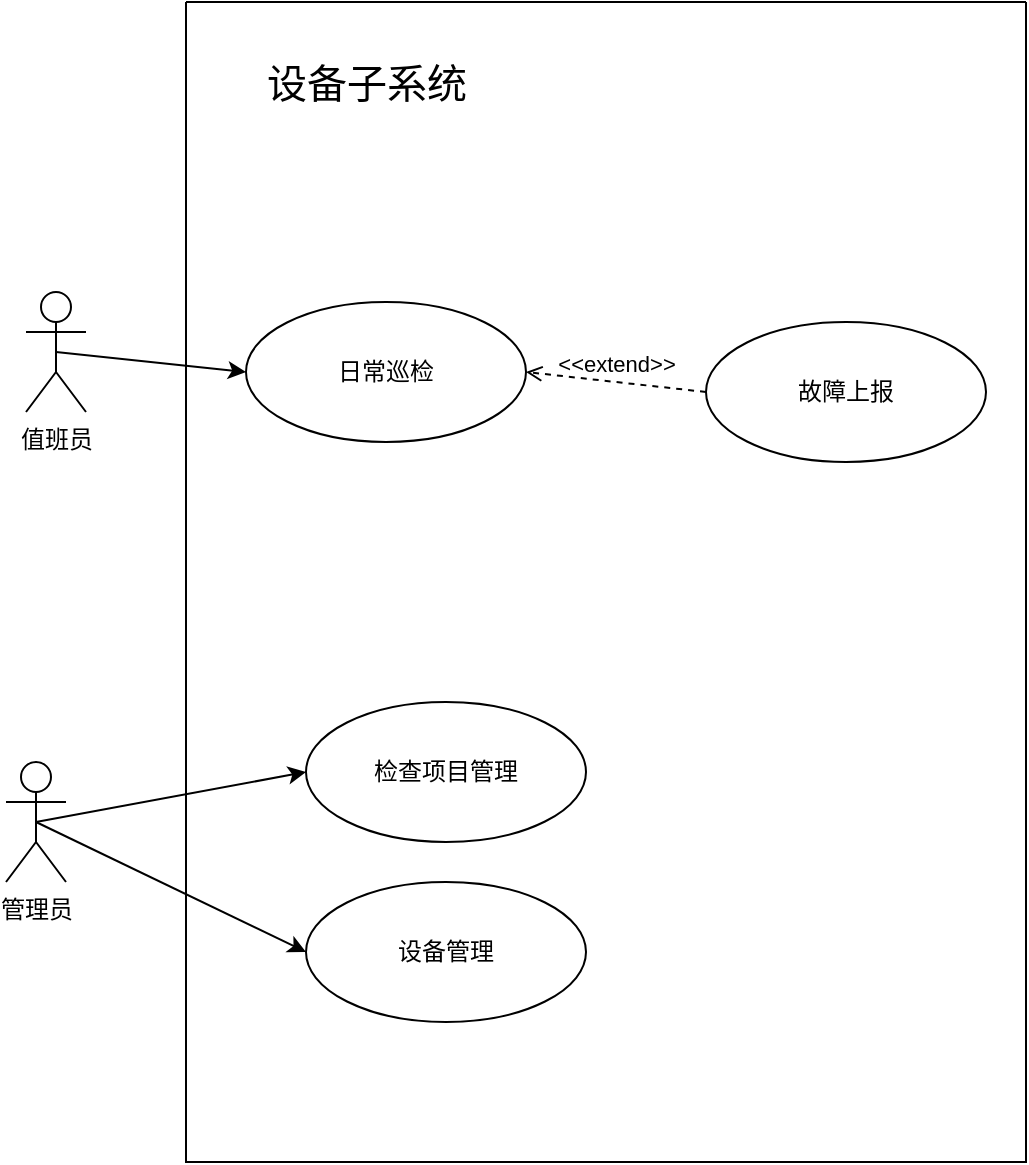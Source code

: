 <mxfile version="26.2.15">
  <diagram name="第 1 页" id="OOpOjsbNx9Gc5aGdLFaI">
    <mxGraphModel dx="1213" dy="828" grid="1" gridSize="10" guides="1" tooltips="1" connect="1" arrows="1" fold="1" page="1" pageScale="1" pageWidth="827" pageHeight="1169" math="0" shadow="0">
      <root>
        <mxCell id="0" />
        <mxCell id="1" parent="0" />
        <mxCell id="cYBwvqrcOCJXcjdk8pMy-1" value="" style="swimlane;startSize=0;" vertex="1" parent="1">
          <mxGeometry x="240" y="440" width="420" height="580" as="geometry" />
        </mxCell>
        <mxCell id="cYBwvqrcOCJXcjdk8pMy-2" value="&lt;font style=&quot;font-size: 20px;&quot;&gt;设备子系统&lt;/font&gt;" style="text;html=1;align=center;verticalAlign=middle;resizable=0;points=[];autosize=1;strokeColor=none;fillColor=none;" vertex="1" parent="cYBwvqrcOCJXcjdk8pMy-1">
          <mxGeometry x="30" y="20" width="120" height="40" as="geometry" />
        </mxCell>
        <mxCell id="cYBwvqrcOCJXcjdk8pMy-6" value="设备管理" style="ellipse;whiteSpace=wrap;html=1;" vertex="1" parent="cYBwvqrcOCJXcjdk8pMy-1">
          <mxGeometry x="60" y="440" width="140" height="70" as="geometry" />
        </mxCell>
        <mxCell id="cYBwvqrcOCJXcjdk8pMy-7" value="检查项目管理" style="ellipse;whiteSpace=wrap;html=1;" vertex="1" parent="cYBwvqrcOCJXcjdk8pMy-1">
          <mxGeometry x="60" y="350" width="140" height="70" as="geometry" />
        </mxCell>
        <mxCell id="cYBwvqrcOCJXcjdk8pMy-8" value="日常巡检" style="ellipse;whiteSpace=wrap;html=1;" vertex="1" parent="cYBwvqrcOCJXcjdk8pMy-1">
          <mxGeometry x="30" y="150" width="140" height="70" as="geometry" />
        </mxCell>
        <mxCell id="cYBwvqrcOCJXcjdk8pMy-9" value="故障上报" style="ellipse;whiteSpace=wrap;html=1;" vertex="1" parent="cYBwvqrcOCJXcjdk8pMy-1">
          <mxGeometry x="260" y="160" width="140" height="70" as="geometry" />
        </mxCell>
        <mxCell id="cYBwvqrcOCJXcjdk8pMy-13" value="&amp;lt;&amp;lt;extend&amp;gt;&amp;gt;" style="html=1;verticalAlign=bottom;labelBackgroundColor=none;endArrow=open;endFill=0;dashed=1;rounded=0;exitX=0;exitY=0.5;exitDx=0;exitDy=0;entryX=1;entryY=0.5;entryDx=0;entryDy=0;" edge="1" parent="cYBwvqrcOCJXcjdk8pMy-1" source="cYBwvqrcOCJXcjdk8pMy-9" target="cYBwvqrcOCJXcjdk8pMy-8">
          <mxGeometry width="160" relative="1" as="geometry">
            <mxPoint x="90" y="180" as="sourcePoint" />
            <mxPoint x="250" y="180" as="targetPoint" />
          </mxGeometry>
        </mxCell>
        <mxCell id="cYBwvqrcOCJXcjdk8pMy-3" value="值班员" style="shape=umlActor;verticalLabelPosition=bottom;verticalAlign=top;html=1;outlineConnect=0;" vertex="1" parent="1">
          <mxGeometry x="160" y="585" width="30" height="60" as="geometry" />
        </mxCell>
        <mxCell id="cYBwvqrcOCJXcjdk8pMy-4" value="管理员" style="shape=umlActor;verticalLabelPosition=bottom;verticalAlign=top;html=1;outlineConnect=0;" vertex="1" parent="1">
          <mxGeometry x="150" y="820" width="30" height="60" as="geometry" />
        </mxCell>
        <mxCell id="cYBwvqrcOCJXcjdk8pMy-10" value="" style="endArrow=classic;html=1;rounded=0;exitX=0.5;exitY=0.5;exitDx=0;exitDy=0;exitPerimeter=0;entryX=0;entryY=0.5;entryDx=0;entryDy=0;" edge="1" parent="1" source="cYBwvqrcOCJXcjdk8pMy-3" target="cYBwvqrcOCJXcjdk8pMy-8">
          <mxGeometry width="50" height="50" relative="1" as="geometry">
            <mxPoint x="90" y="720" as="sourcePoint" />
            <mxPoint x="140" y="670" as="targetPoint" />
          </mxGeometry>
        </mxCell>
        <mxCell id="cYBwvqrcOCJXcjdk8pMy-11" value="" style="endArrow=classic;html=1;rounded=0;exitX=0.5;exitY=0.5;exitDx=0;exitDy=0;exitPerimeter=0;entryX=0;entryY=0.5;entryDx=0;entryDy=0;" edge="1" parent="1" source="cYBwvqrcOCJXcjdk8pMy-4" target="cYBwvqrcOCJXcjdk8pMy-7">
          <mxGeometry width="50" height="50" relative="1" as="geometry">
            <mxPoint x="390" y="650" as="sourcePoint" />
            <mxPoint x="440" y="600" as="targetPoint" />
          </mxGeometry>
        </mxCell>
        <mxCell id="cYBwvqrcOCJXcjdk8pMy-12" value="" style="endArrow=classic;html=1;rounded=0;exitX=0.5;exitY=0.5;exitDx=0;exitDy=0;exitPerimeter=0;entryX=0;entryY=0.5;entryDx=0;entryDy=0;" edge="1" parent="1" source="cYBwvqrcOCJXcjdk8pMy-4" target="cYBwvqrcOCJXcjdk8pMy-6">
          <mxGeometry width="50" height="50" relative="1" as="geometry">
            <mxPoint x="390" y="650" as="sourcePoint" />
            <mxPoint x="440" y="600" as="targetPoint" />
          </mxGeometry>
        </mxCell>
      </root>
    </mxGraphModel>
  </diagram>
</mxfile>
